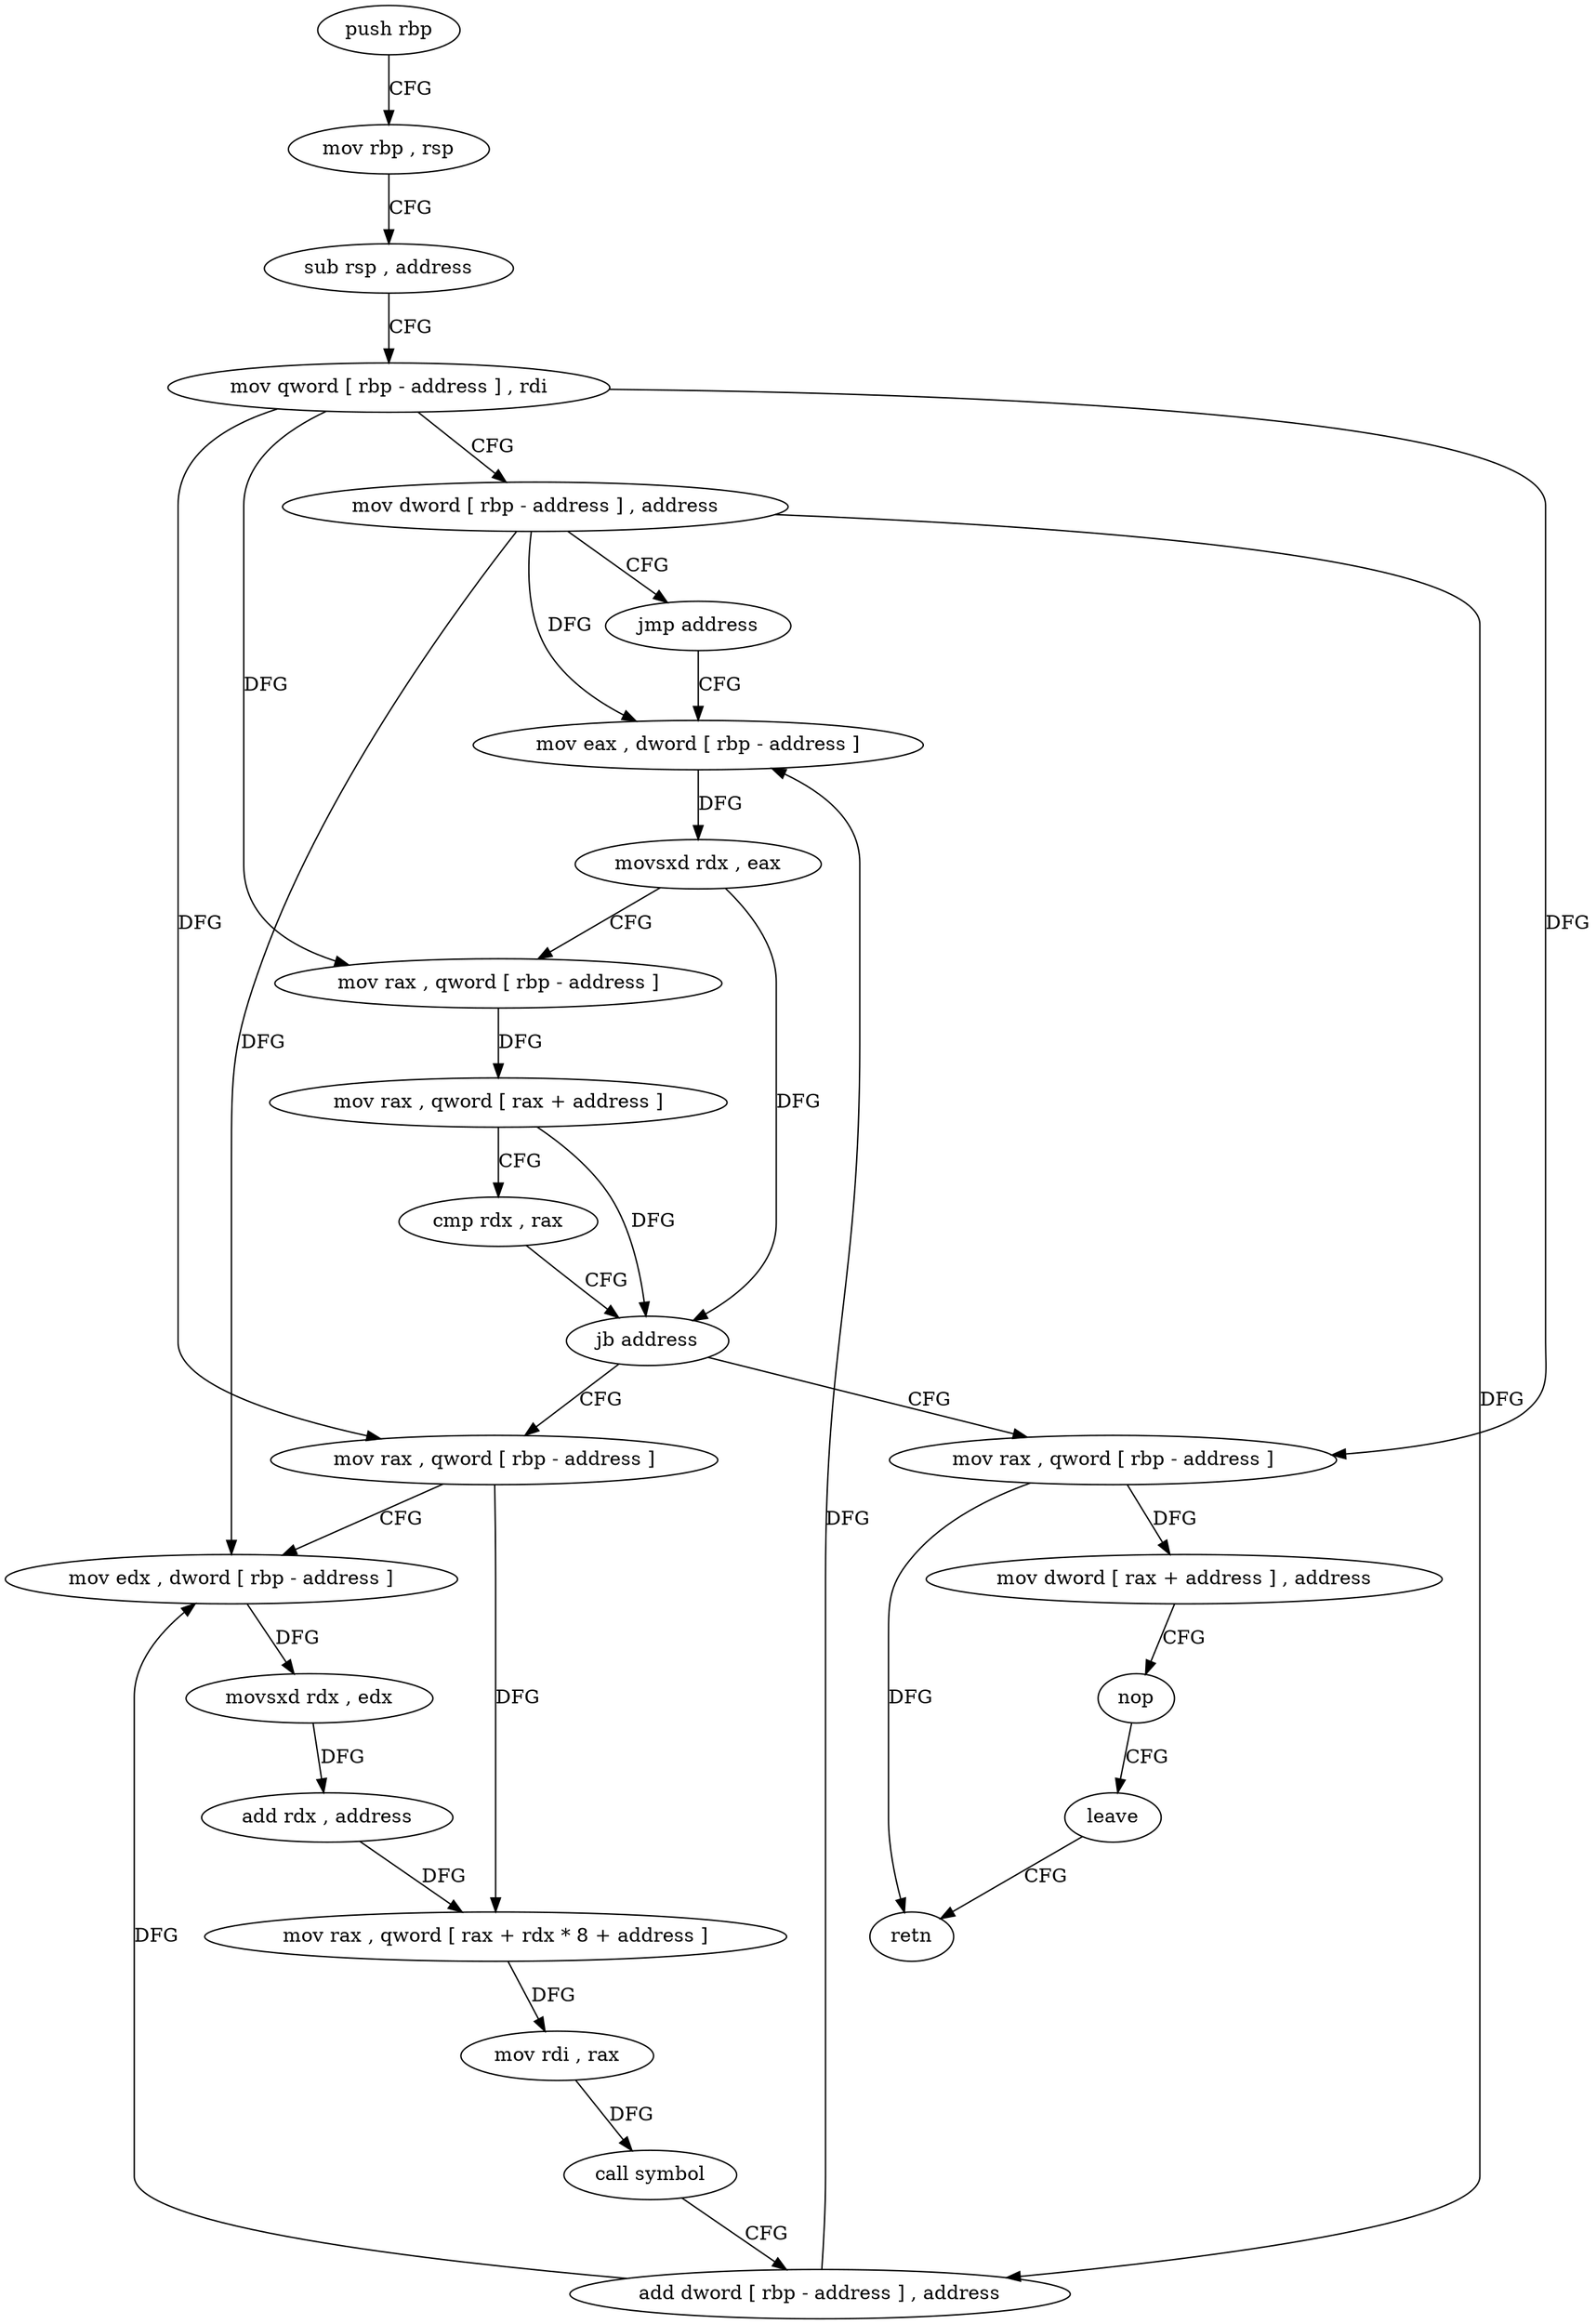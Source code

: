 digraph "func" {
"139500" [label = "push rbp" ]
"139501" [label = "mov rbp , rsp" ]
"139504" [label = "sub rsp , address" ]
"139508" [label = "mov qword [ rbp - address ] , rdi" ]
"139512" [label = "mov dword [ rbp - address ] , address" ]
"139519" [label = "jmp address" ]
"139552" [label = "mov eax , dword [ rbp - address ]" ]
"139555" [label = "movsxd rdx , eax" ]
"139558" [label = "mov rax , qword [ rbp - address ]" ]
"139562" [label = "mov rax , qword [ rax + address ]" ]
"139566" [label = "cmp rdx , rax" ]
"139569" [label = "jb address" ]
"139521" [label = "mov rax , qword [ rbp - address ]" ]
"139571" [label = "mov rax , qword [ rbp - address ]" ]
"139525" [label = "mov edx , dword [ rbp - address ]" ]
"139528" [label = "movsxd rdx , edx" ]
"139531" [label = "add rdx , address" ]
"139535" [label = "mov rax , qword [ rax + rdx * 8 + address ]" ]
"139540" [label = "mov rdi , rax" ]
"139543" [label = "call symbol" ]
"139548" [label = "add dword [ rbp - address ] , address" ]
"139575" [label = "mov dword [ rax + address ] , address" ]
"139582" [label = "nop" ]
"139583" [label = "leave" ]
"139584" [label = "retn" ]
"139500" -> "139501" [ label = "CFG" ]
"139501" -> "139504" [ label = "CFG" ]
"139504" -> "139508" [ label = "CFG" ]
"139508" -> "139512" [ label = "CFG" ]
"139508" -> "139558" [ label = "DFG" ]
"139508" -> "139521" [ label = "DFG" ]
"139508" -> "139571" [ label = "DFG" ]
"139512" -> "139519" [ label = "CFG" ]
"139512" -> "139552" [ label = "DFG" ]
"139512" -> "139525" [ label = "DFG" ]
"139512" -> "139548" [ label = "DFG" ]
"139519" -> "139552" [ label = "CFG" ]
"139552" -> "139555" [ label = "DFG" ]
"139555" -> "139558" [ label = "CFG" ]
"139555" -> "139569" [ label = "DFG" ]
"139558" -> "139562" [ label = "DFG" ]
"139562" -> "139566" [ label = "CFG" ]
"139562" -> "139569" [ label = "DFG" ]
"139566" -> "139569" [ label = "CFG" ]
"139569" -> "139521" [ label = "CFG" ]
"139569" -> "139571" [ label = "CFG" ]
"139521" -> "139525" [ label = "CFG" ]
"139521" -> "139535" [ label = "DFG" ]
"139571" -> "139575" [ label = "DFG" ]
"139571" -> "139584" [ label = "DFG" ]
"139525" -> "139528" [ label = "DFG" ]
"139528" -> "139531" [ label = "DFG" ]
"139531" -> "139535" [ label = "DFG" ]
"139535" -> "139540" [ label = "DFG" ]
"139540" -> "139543" [ label = "DFG" ]
"139543" -> "139548" [ label = "CFG" ]
"139548" -> "139552" [ label = "DFG" ]
"139548" -> "139525" [ label = "DFG" ]
"139575" -> "139582" [ label = "CFG" ]
"139582" -> "139583" [ label = "CFG" ]
"139583" -> "139584" [ label = "CFG" ]
}

